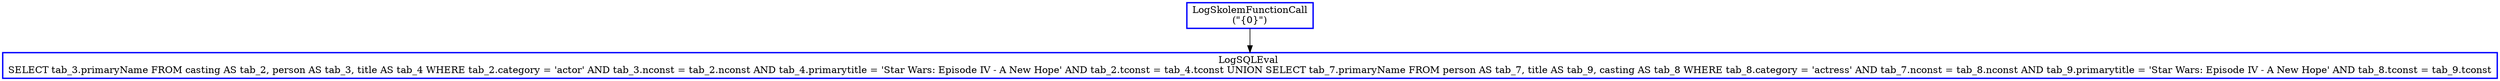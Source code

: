 digraph  g{
node [shape=rectangle, color=black, fontcolor=black, style=bold]
0 [label="LogSkolemFunctionCall
(\"{0}\")" , color = blue] ; 
1 [label="LogSQLEval 
SELECT tab_3.primaryName FROM casting AS tab_2, person AS tab_3, title AS tab_4 WHERE tab_2.category = 'actor' AND tab_3.nconst = tab_2.nconst AND tab_4.primarytitle = 'Star Wars: Episode IV - A New Hope' AND tab_2.tconst = tab_4.tconst UNION SELECT tab_7.primaryName FROM person AS tab_7, title AS tab_9, casting AS tab_8 WHERE tab_8.category = 'actress' AND tab_7.nconst = tab_8.nconst AND tab_9.primarytitle = 'Star Wars: Episode IV - A New Hope' AND tab_8.tconst = tab_9.tconst", color = blue] ; 
0 -> 1 ; 
}

